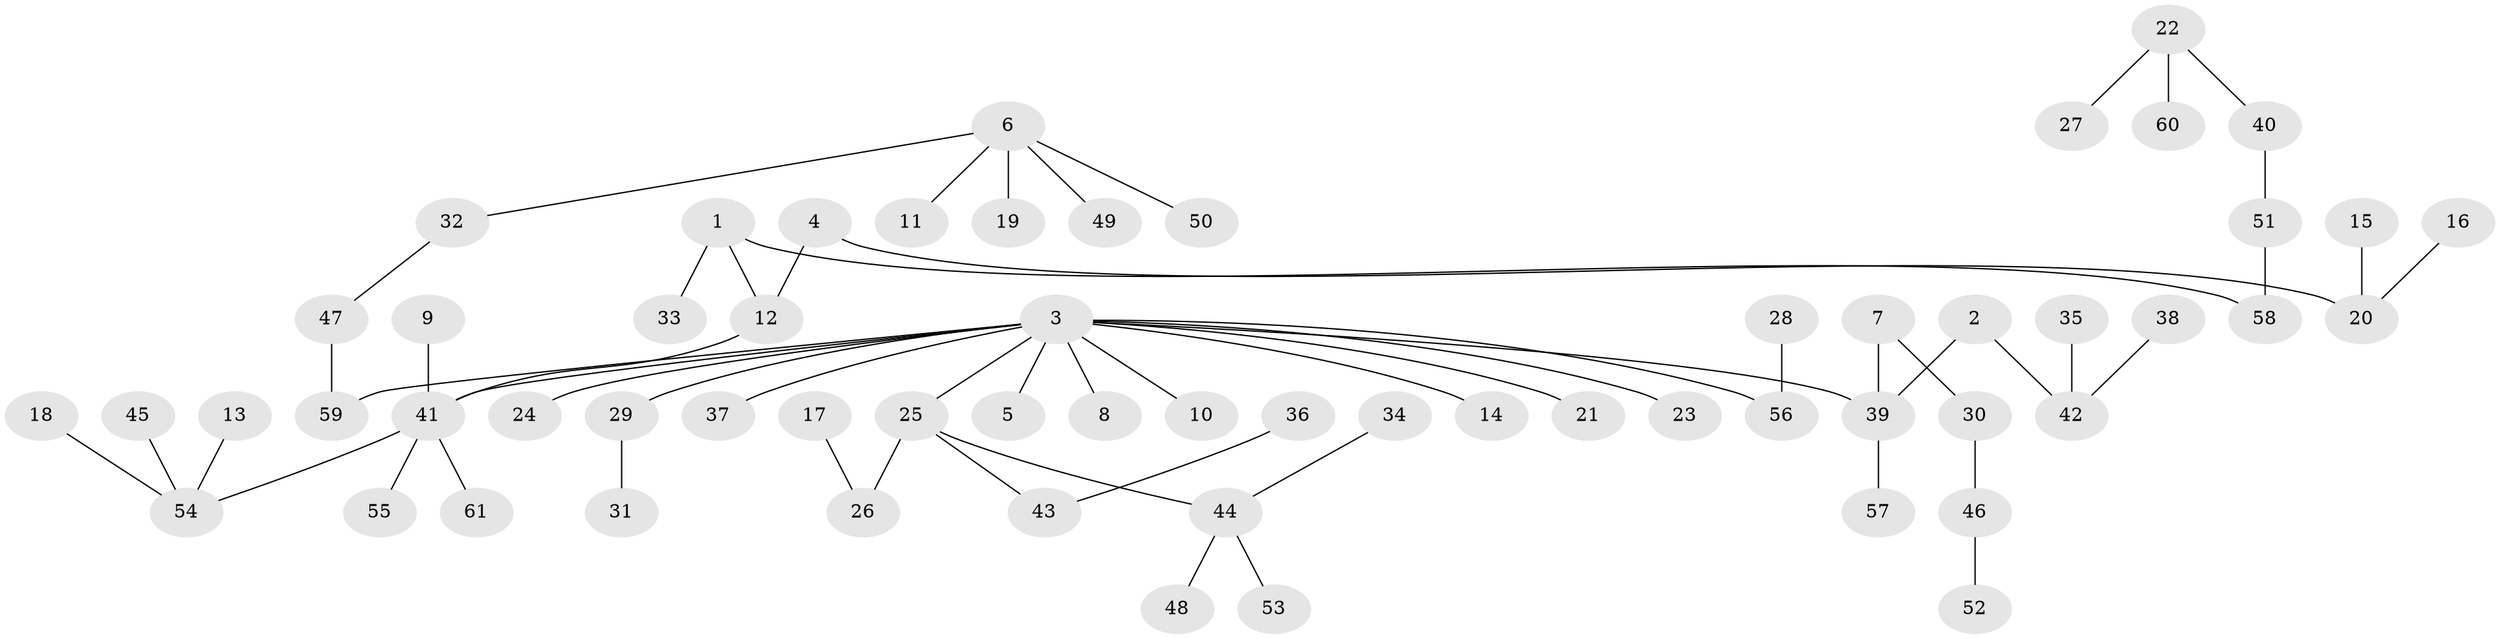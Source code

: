 // original degree distribution, {4: 0.09836065573770492, 10: 0.00819672131147541, 7: 0.00819672131147541, 5: 0.040983606557377046, 2: 0.22131147540983606, 3: 0.09016393442622951, 1: 0.5327868852459017}
// Generated by graph-tools (version 1.1) at 2025/26/03/09/25 03:26:26]
// undirected, 61 vertices, 60 edges
graph export_dot {
graph [start="1"]
  node [color=gray90,style=filled];
  1;
  2;
  3;
  4;
  5;
  6;
  7;
  8;
  9;
  10;
  11;
  12;
  13;
  14;
  15;
  16;
  17;
  18;
  19;
  20;
  21;
  22;
  23;
  24;
  25;
  26;
  27;
  28;
  29;
  30;
  31;
  32;
  33;
  34;
  35;
  36;
  37;
  38;
  39;
  40;
  41;
  42;
  43;
  44;
  45;
  46;
  47;
  48;
  49;
  50;
  51;
  52;
  53;
  54;
  55;
  56;
  57;
  58;
  59;
  60;
  61;
  1 -- 12 [weight=1.0];
  1 -- 33 [weight=1.0];
  1 -- 58 [weight=1.0];
  2 -- 39 [weight=1.0];
  2 -- 42 [weight=1.0];
  3 -- 5 [weight=1.0];
  3 -- 8 [weight=1.0];
  3 -- 10 [weight=1.0];
  3 -- 14 [weight=1.0];
  3 -- 21 [weight=1.0];
  3 -- 23 [weight=1.0];
  3 -- 24 [weight=1.0];
  3 -- 25 [weight=1.0];
  3 -- 29 [weight=1.0];
  3 -- 37 [weight=1.0];
  3 -- 39 [weight=1.0];
  3 -- 41 [weight=1.0];
  3 -- 56 [weight=1.0];
  3 -- 59 [weight=1.0];
  4 -- 12 [weight=1.0];
  4 -- 20 [weight=1.0];
  6 -- 11 [weight=1.0];
  6 -- 19 [weight=1.0];
  6 -- 32 [weight=1.0];
  6 -- 49 [weight=1.0];
  6 -- 50 [weight=1.0];
  7 -- 30 [weight=1.0];
  7 -- 39 [weight=1.0];
  9 -- 41 [weight=1.0];
  12 -- 41 [weight=1.0];
  13 -- 54 [weight=1.0];
  15 -- 20 [weight=1.0];
  16 -- 20 [weight=1.0];
  17 -- 26 [weight=1.0];
  18 -- 54 [weight=1.0];
  22 -- 27 [weight=1.0];
  22 -- 40 [weight=1.0];
  22 -- 60 [weight=1.0];
  25 -- 26 [weight=1.0];
  25 -- 43 [weight=1.0];
  25 -- 44 [weight=1.0];
  28 -- 56 [weight=1.0];
  29 -- 31 [weight=1.0];
  30 -- 46 [weight=1.0];
  32 -- 47 [weight=1.0];
  34 -- 44 [weight=1.0];
  35 -- 42 [weight=1.0];
  36 -- 43 [weight=1.0];
  38 -- 42 [weight=1.0];
  39 -- 57 [weight=1.0];
  40 -- 51 [weight=1.0];
  41 -- 54 [weight=1.0];
  41 -- 55 [weight=1.0];
  41 -- 61 [weight=1.0];
  44 -- 48 [weight=1.0];
  44 -- 53 [weight=1.0];
  45 -- 54 [weight=1.0];
  46 -- 52 [weight=1.0];
  47 -- 59 [weight=1.0];
  51 -- 58 [weight=1.0];
}
